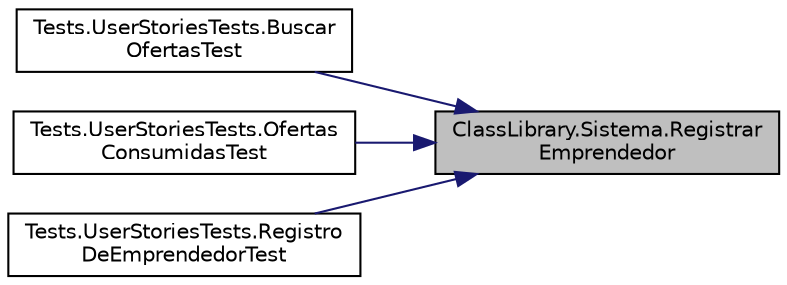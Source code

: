 digraph "ClassLibrary.Sistema.RegistrarEmprendedor"
{
 // INTERACTIVE_SVG=YES
 // LATEX_PDF_SIZE
  edge [fontname="Helvetica",fontsize="10",labelfontname="Helvetica",labelfontsize="10"];
  node [fontname="Helvetica",fontsize="10",shape=record];
  rankdir="RL";
  Node1 [label="ClassLibrary.Sistema.Registrar\lEmprendedor",height=0.2,width=0.4,color="black", fillcolor="grey75", style="filled", fontcolor="black",tooltip="Registra un nuevo emprendedor en el sistema."];
  Node1 -> Node2 [dir="back",color="midnightblue",fontsize="10",style="solid",fontname="Helvetica"];
  Node2 [label="Tests.UserStoriesTests.Buscar\lOfertasTest",height=0.2,width=0.4,color="black", fillcolor="white", style="filled",URL="$classTests_1_1UserStoriesTests.html#a888802d225bbd72618f9c5632594f6b3",tooltip="Prueba para la historia de usuario 8: Búsqueda de ofertas."];
  Node1 -> Node3 [dir="back",color="midnightblue",fontsize="10",style="solid",fontname="Helvetica"];
  Node3 [label="Tests.UserStoriesTests.Ofertas\lConsumidasTest",height=0.2,width=0.4,color="black", fillcolor="white", style="filled",URL="$classTests_1_1UserStoriesTests.html#a56183ee941eacef1a4254623135a3742",tooltip="Prueba para la historia de usuario 12: Ofertas consumidas por emprendedor"];
  Node1 -> Node4 [dir="back",color="midnightblue",fontsize="10",style="solid",fontname="Helvetica"];
  Node4 [label="Tests.UserStoriesTests.Registro\lDeEmprendedorTest",height=0.2,width=0.4,color="black", fillcolor="white", style="filled",URL="$classTests_1_1UserStoriesTests.html#aa6671f3e6af77f56846ad0c722b81e80",tooltip="Prueba para las historias de usuario 1 y 7: registro de un emprendedor en el sistema."];
}

